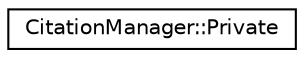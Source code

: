 digraph "类继承关系图"
{
 // INTERACTIVE_SVG=YES
 // LATEX_PDF_SIZE
  edge [fontname="Helvetica",fontsize="10",labelfontname="Helvetica",labelfontsize="10"];
  node [fontname="Helvetica",fontsize="10",shape=record];
  rankdir="LR";
  Node0 [label="CitationManager::Private",height=0.2,width=0.4,color="black", fillcolor="white", style="filled",URL="$da/d4e/struct_citation_manager_1_1_private.html",tooltip=" "];
}
